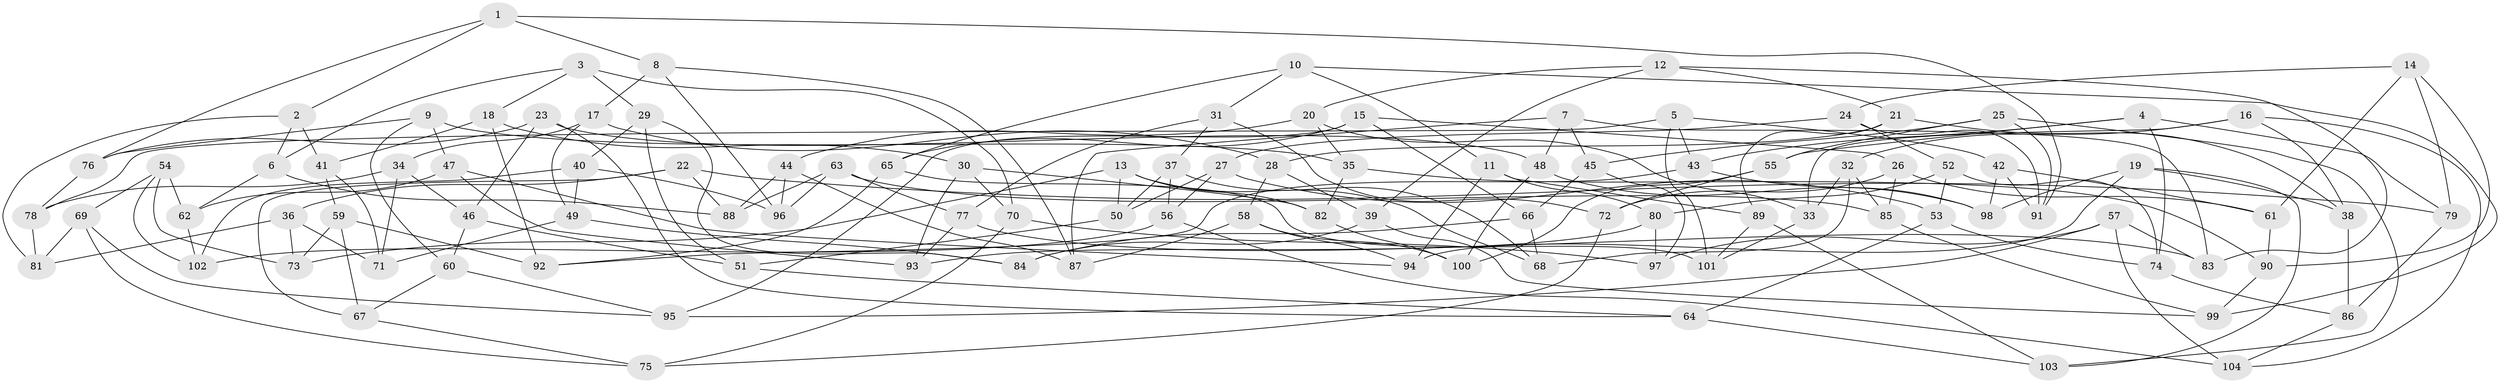 // coarse degree distribution, {6: 0.6290322580645161, 4: 0.3064516129032258, 5: 0.04838709677419355, 3: 0.016129032258064516}
// Generated by graph-tools (version 1.1) at 2025/52/02/27/25 19:52:34]
// undirected, 104 vertices, 208 edges
graph export_dot {
graph [start="1"]
  node [color=gray90,style=filled];
  1;
  2;
  3;
  4;
  5;
  6;
  7;
  8;
  9;
  10;
  11;
  12;
  13;
  14;
  15;
  16;
  17;
  18;
  19;
  20;
  21;
  22;
  23;
  24;
  25;
  26;
  27;
  28;
  29;
  30;
  31;
  32;
  33;
  34;
  35;
  36;
  37;
  38;
  39;
  40;
  41;
  42;
  43;
  44;
  45;
  46;
  47;
  48;
  49;
  50;
  51;
  52;
  53;
  54;
  55;
  56;
  57;
  58;
  59;
  60;
  61;
  62;
  63;
  64;
  65;
  66;
  67;
  68;
  69;
  70;
  71;
  72;
  73;
  74;
  75;
  76;
  77;
  78;
  79;
  80;
  81;
  82;
  83;
  84;
  85;
  86;
  87;
  88;
  89;
  90;
  91;
  92;
  93;
  94;
  95;
  96;
  97;
  98;
  99;
  100;
  101;
  102;
  103;
  104;
  1 -- 8;
  1 -- 76;
  1 -- 2;
  1 -- 91;
  2 -- 6;
  2 -- 81;
  2 -- 41;
  3 -- 18;
  3 -- 29;
  3 -- 70;
  3 -- 6;
  4 -- 74;
  4 -- 79;
  4 -- 55;
  4 -- 43;
  5 -- 101;
  5 -- 43;
  5 -- 78;
  5 -- 42;
  6 -- 88;
  6 -- 62;
  7 -- 83;
  7 -- 48;
  7 -- 87;
  7 -- 45;
  8 -- 96;
  8 -- 17;
  8 -- 87;
  9 -- 60;
  9 -- 35;
  9 -- 47;
  9 -- 76;
  10 -- 65;
  10 -- 31;
  10 -- 99;
  10 -- 11;
  11 -- 80;
  11 -- 89;
  11 -- 94;
  12 -- 21;
  12 -- 39;
  12 -- 83;
  12 -- 20;
  13 -- 73;
  13 -- 50;
  13 -- 82;
  13 -- 68;
  14 -- 61;
  14 -- 24;
  14 -- 90;
  14 -- 79;
  15 -- 95;
  15 -- 65;
  15 -- 26;
  15 -- 66;
  16 -- 104;
  16 -- 32;
  16 -- 38;
  16 -- 33;
  17 -- 28;
  17 -- 49;
  17 -- 34;
  18 -- 41;
  18 -- 92;
  18 -- 30;
  19 -- 103;
  19 -- 98;
  19 -- 94;
  19 -- 38;
  20 -- 35;
  20 -- 33;
  20 -- 44;
  21 -- 89;
  21 -- 28;
  21 -- 38;
  22 -- 88;
  22 -- 36;
  22 -- 67;
  22 -- 79;
  23 -- 48;
  23 -- 76;
  23 -- 46;
  23 -- 64;
  24 -- 91;
  24 -- 52;
  24 -- 27;
  25 -- 91;
  25 -- 103;
  25 -- 55;
  25 -- 45;
  26 -- 72;
  26 -- 85;
  26 -- 61;
  27 -- 56;
  27 -- 50;
  27 -- 53;
  28 -- 39;
  28 -- 58;
  29 -- 84;
  29 -- 51;
  29 -- 40;
  30 -- 93;
  30 -- 70;
  30 -- 82;
  31 -- 72;
  31 -- 37;
  31 -- 77;
  32 -- 68;
  32 -- 33;
  32 -- 85;
  33 -- 101;
  34 -- 71;
  34 -- 46;
  34 -- 78;
  35 -- 90;
  35 -- 82;
  36 -- 73;
  36 -- 81;
  36 -- 71;
  37 -- 50;
  37 -- 68;
  37 -- 56;
  38 -- 86;
  39 -- 99;
  39 -- 84;
  40 -- 102;
  40 -- 49;
  40 -- 96;
  41 -- 71;
  41 -- 59;
  42 -- 61;
  42 -- 91;
  42 -- 98;
  43 -- 92;
  43 -- 98;
  44 -- 88;
  44 -- 96;
  44 -- 87;
  45 -- 97;
  45 -- 66;
  46 -- 60;
  46 -- 51;
  47 -- 94;
  47 -- 62;
  47 -- 93;
  48 -- 98;
  48 -- 100;
  49 -- 84;
  49 -- 71;
  50 -- 51;
  51 -- 64;
  52 -- 80;
  52 -- 74;
  52 -- 53;
  53 -- 74;
  53 -- 64;
  54 -- 73;
  54 -- 62;
  54 -- 102;
  54 -- 69;
  55 -- 72;
  55 -- 100;
  56 -- 102;
  56 -- 104;
  57 -- 104;
  57 -- 95;
  57 -- 97;
  57 -- 83;
  58 -- 100;
  58 -- 87;
  58 -- 94;
  59 -- 67;
  59 -- 92;
  59 -- 73;
  60 -- 95;
  60 -- 67;
  61 -- 90;
  62 -- 102;
  63 -- 85;
  63 -- 88;
  63 -- 77;
  63 -- 96;
  64 -- 103;
  65 -- 101;
  65 -- 92;
  66 -- 68;
  66 -- 84;
  67 -- 75;
  69 -- 75;
  69 -- 95;
  69 -- 81;
  70 -- 97;
  70 -- 75;
  72 -- 75;
  74 -- 86;
  76 -- 78;
  77 -- 83;
  77 -- 93;
  78 -- 81;
  79 -- 86;
  80 -- 97;
  80 -- 93;
  82 -- 100;
  85 -- 99;
  86 -- 104;
  89 -- 101;
  89 -- 103;
  90 -- 99;
}
